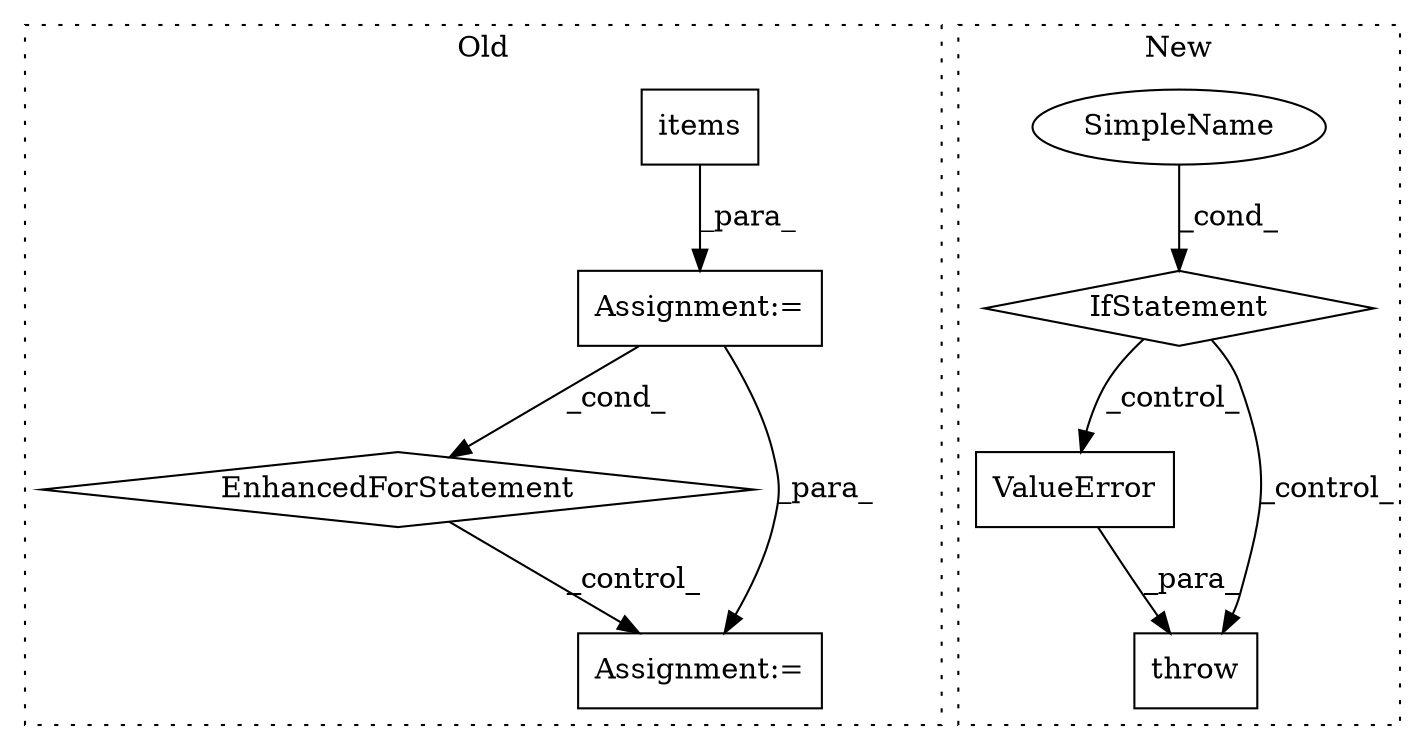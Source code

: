 digraph G {
subgraph cluster0 {
1 [label="items" a="32" s="798" l="7" shape="box"];
6 [label="Assignment:=" a="7" s="709,805" l="63,2" shape="box"];
7 [label="EnhancedForStatement" a="70" s="709,805" l="63,2" shape="diamond"];
8 [label="Assignment:=" a="7" s="925" l="1" shape="box"];
label = "Old";
style="dotted";
}
subgraph cluster1 {
2 [label="ValueError" a="32" s="1148,1217" l="11,1" shape="box"];
3 [label="throw" a="53" s="1142" l="6" shape="box"];
4 [label="IfStatement" a="25" s="1087,1128" l="12,2" shape="diamond"];
5 [label="SimpleName" a="42" s="" l="" shape="ellipse"];
label = "New";
style="dotted";
}
1 -> 6 [label="_para_"];
2 -> 3 [label="_para_"];
4 -> 3 [label="_control_"];
4 -> 2 [label="_control_"];
5 -> 4 [label="_cond_"];
6 -> 7 [label="_cond_"];
6 -> 8 [label="_para_"];
7 -> 8 [label="_control_"];
}